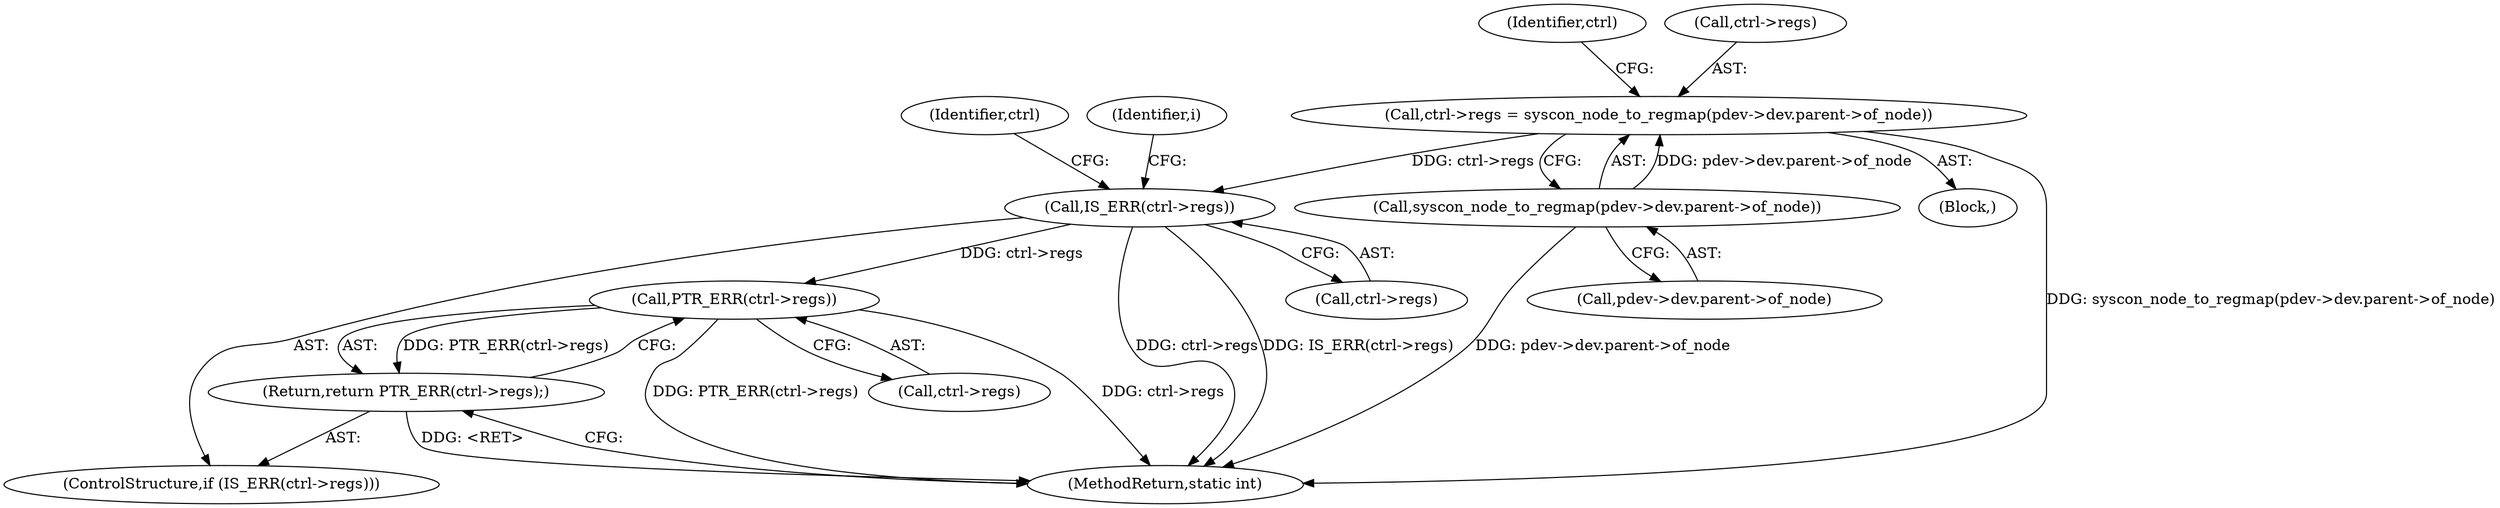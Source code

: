 digraph "0_linux_6acb47d1a318e5b3b7115354ebc4ea060c59d3a1@pointer" {
"1000150" [label="(Call,PTR_ERR(ctrl->regs))"];
"1000145" [label="(Call,IS_ERR(ctrl->regs))"];
"1000132" [label="(Call,ctrl->regs = syscon_node_to_regmap(pdev->dev.parent->of_node))"];
"1000136" [label="(Call,syscon_node_to_regmap(pdev->dev.parent->of_node))"];
"1000149" [label="(Return,return PTR_ERR(ctrl->regs);)"];
"1000144" [label="(ControlStructure,if (IS_ERR(ctrl->regs)))"];
"1000102" [label="(Block,)"];
"1000152" [label="(Identifier,ctrl)"];
"1000147" [label="(Identifier,ctrl)"];
"1000149" [label="(Return,return PTR_ERR(ctrl->regs);)"];
"1000150" [label="(Call,PTR_ERR(ctrl->regs))"];
"1000132" [label="(Call,ctrl->regs = syscon_node_to_regmap(pdev->dev.parent->of_node))"];
"1000156" [label="(Identifier,i)"];
"1000137" [label="(Call,pdev->dev.parent->of_node)"];
"1000195" [label="(MethodReturn,static int)"];
"1000146" [label="(Call,ctrl->regs)"];
"1000136" [label="(Call,syscon_node_to_regmap(pdev->dev.parent->of_node))"];
"1000133" [label="(Call,ctrl->regs)"];
"1000145" [label="(Call,IS_ERR(ctrl->regs))"];
"1000151" [label="(Call,ctrl->regs)"];
"1000150" -> "1000149"  [label="AST: "];
"1000150" -> "1000151"  [label="CFG: "];
"1000151" -> "1000150"  [label="AST: "];
"1000149" -> "1000150"  [label="CFG: "];
"1000150" -> "1000195"  [label="DDG: PTR_ERR(ctrl->regs)"];
"1000150" -> "1000195"  [label="DDG: ctrl->regs"];
"1000150" -> "1000149"  [label="DDG: PTR_ERR(ctrl->regs)"];
"1000145" -> "1000150"  [label="DDG: ctrl->regs"];
"1000145" -> "1000144"  [label="AST: "];
"1000145" -> "1000146"  [label="CFG: "];
"1000146" -> "1000145"  [label="AST: "];
"1000152" -> "1000145"  [label="CFG: "];
"1000156" -> "1000145"  [label="CFG: "];
"1000145" -> "1000195"  [label="DDG: ctrl->regs"];
"1000145" -> "1000195"  [label="DDG: IS_ERR(ctrl->regs)"];
"1000132" -> "1000145"  [label="DDG: ctrl->regs"];
"1000132" -> "1000102"  [label="AST: "];
"1000132" -> "1000136"  [label="CFG: "];
"1000133" -> "1000132"  [label="AST: "];
"1000136" -> "1000132"  [label="AST: "];
"1000147" -> "1000132"  [label="CFG: "];
"1000132" -> "1000195"  [label="DDG: syscon_node_to_regmap(pdev->dev.parent->of_node)"];
"1000136" -> "1000132"  [label="DDG: pdev->dev.parent->of_node"];
"1000136" -> "1000137"  [label="CFG: "];
"1000137" -> "1000136"  [label="AST: "];
"1000136" -> "1000195"  [label="DDG: pdev->dev.parent->of_node"];
"1000149" -> "1000144"  [label="AST: "];
"1000195" -> "1000149"  [label="CFG: "];
"1000149" -> "1000195"  [label="DDG: <RET>"];
}
